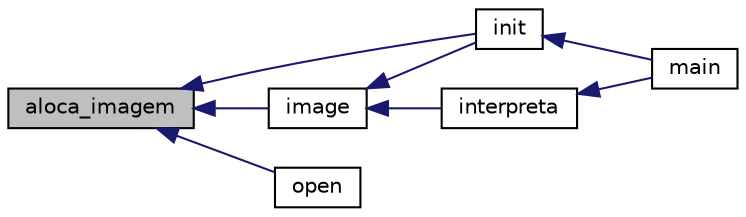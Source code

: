digraph "aloca_imagem"
{
  edge [fontname="Helvetica",fontsize="10",labelfontname="Helvetica",labelfontsize="10"];
  node [fontname="Helvetica",fontsize="10",shape=record];
  rankdir="LR";
  Node1 [label="aloca_imagem",height=0.2,width=0.4,color="black", fillcolor="grey75", style="filled", fontcolor="black"];
  Node1 -> Node2 [dir="back",color="midnightblue",fontsize="10",style="solid",fontname="Helvetica"];
  Node2 [label="init",height=0.2,width=0.4,color="black", fillcolor="white", style="filled",URL="$cpaint_8h.html#a02fd73d861ef2e4aabb38c0c9ff82947"];
  Node2 -> Node3 [dir="back",color="midnightblue",fontsize="10",style="solid",fontname="Helvetica"];
  Node3 [label="main",height=0.2,width=0.4,color="black", fillcolor="white", style="filled",URL="$main_8c.html#ae66f6b31b5ad750f1fe042a706a4e3d4"];
  Node1 -> Node4 [dir="back",color="midnightblue",fontsize="10",style="solid",fontname="Helvetica"];
  Node4 [label="image",height=0.2,width=0.4,color="black", fillcolor="white", style="filled",URL="$drawing_8h.html#af7d8552d25dedc8eaff5a6b81bdba925",tooltip="Cria área de desenho. "];
  Node4 -> Node2 [dir="back",color="midnightblue",fontsize="10",style="solid",fontname="Helvetica"];
  Node4 -> Node5 [dir="back",color="midnightblue",fontsize="10",style="solid",fontname="Helvetica"];
  Node5 [label="interpreta",height=0.2,width=0.4,color="black", fillcolor="white", style="filled",URL="$cpaint_8h.html#a9572edf4a5712e1f7d18cb1c044a5e23"];
  Node5 -> Node3 [dir="back",color="midnightblue",fontsize="10",style="solid",fontname="Helvetica"];
  Node1 -> Node6 [dir="back",color="midnightblue",fontsize="10",style="solid",fontname="Helvetica"];
  Node6 [label="open",height=0.2,width=0.4,color="black", fillcolor="white", style="filled",URL="$drawing_8h.html#a30dbd552aae3d5be836dda458bd2df53",tooltip="Abre imagem. "];
}
